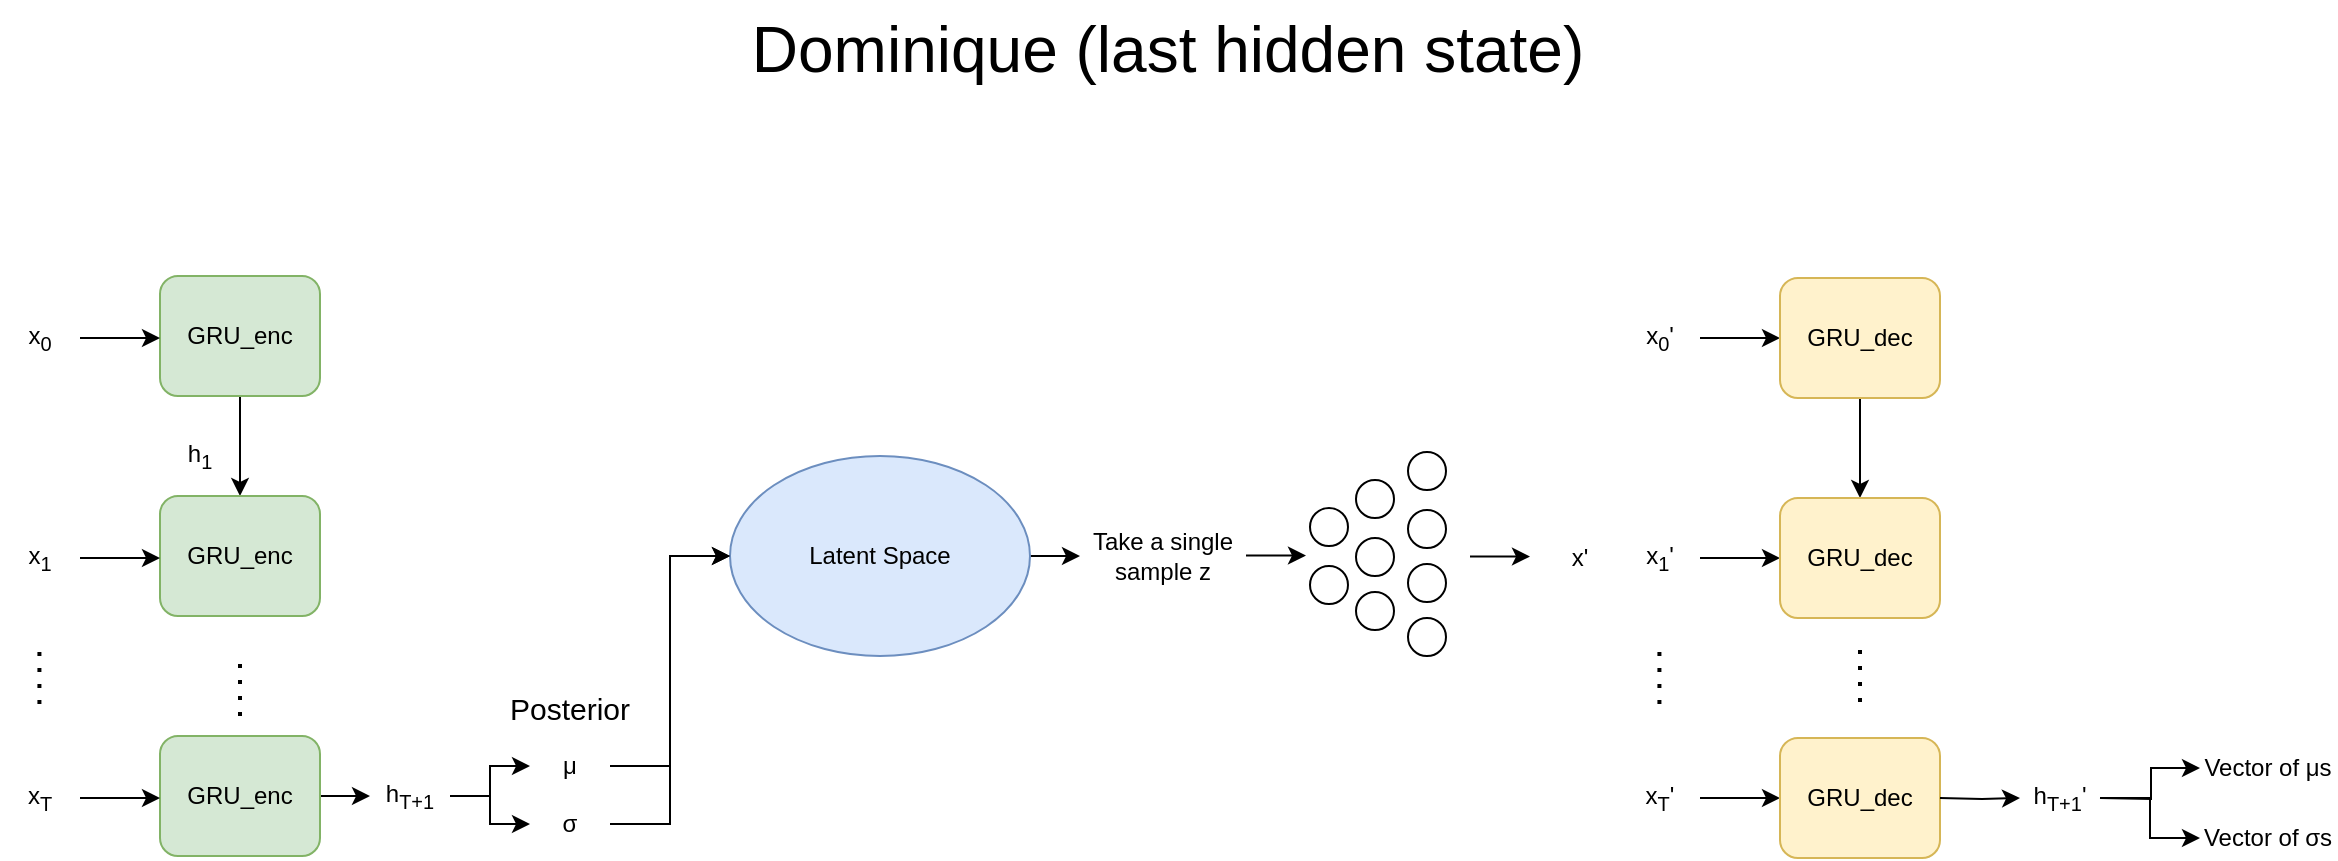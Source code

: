 <mxfile version="14.6.7" type="device"><diagram id="DZ8NXuXy_GfrIPUwnaeM" name="Page-1"><mxGraphModel dx="1673" dy="916" grid="1" gridSize="10" guides="1" tooltips="1" connect="1" arrows="1" fold="1" page="1" pageScale="1" pageWidth="1169" pageHeight="827" math="0" shadow="0"><root><mxCell id="0"/><mxCell id="1" parent="0"/><mxCell id="oNLBXndo9JrF9wz1wPDk-12" value="" style="edgeStyle=orthogonalEdgeStyle;rounded=0;orthogonalLoop=1;jettySize=auto;html=1;" edge="1" parent="1" source="oNLBXndo9JrF9wz1wPDk-1" target="oNLBXndo9JrF9wz1wPDk-2"><mxGeometry relative="1" as="geometry"/></mxCell><mxCell id="oNLBXndo9JrF9wz1wPDk-1" value="GRU_enc" style="rounded=1;whiteSpace=wrap;html=1;fillColor=#d5e8d4;strokeColor=#82b366;" vertex="1" parent="1"><mxGeometry x="81" y="268" width="80" height="60" as="geometry"/></mxCell><mxCell id="oNLBXndo9JrF9wz1wPDk-2" value="GRU_enc" style="rounded=1;whiteSpace=wrap;html=1;fillColor=#d5e8d4;strokeColor=#82b366;" vertex="1" parent="1"><mxGeometry x="81" y="378" width="80" height="60" as="geometry"/></mxCell><mxCell id="oNLBXndo9JrF9wz1wPDk-87" value="" style="edgeStyle=orthogonalEdgeStyle;rounded=0;orthogonalLoop=1;jettySize=auto;html=1;" edge="1" parent="1" source="oNLBXndo9JrF9wz1wPDk-3" target="oNLBXndo9JrF9wz1wPDk-21"><mxGeometry relative="1" as="geometry"/></mxCell><mxCell id="oNLBXndo9JrF9wz1wPDk-3" value="GRU_enc" style="rounded=1;whiteSpace=wrap;html=1;fillColor=#d5e8d4;strokeColor=#82b366;" vertex="1" parent="1"><mxGeometry x="81" y="498" width="80" height="60" as="geometry"/></mxCell><mxCell id="oNLBXndo9JrF9wz1wPDk-6" value="" style="edgeStyle=orthogonalEdgeStyle;rounded=0;orthogonalLoop=1;jettySize=auto;html=1;" edge="1" parent="1" source="oNLBXndo9JrF9wz1wPDk-5"><mxGeometry relative="1" as="geometry"><mxPoint x="891" y="299" as="targetPoint"/></mxGeometry></mxCell><mxCell id="oNLBXndo9JrF9wz1wPDk-5" value="x&lt;sub&gt;0&lt;/sub&gt;'" style="text;html=1;strokeColor=none;fillColor=none;align=center;verticalAlign=middle;whiteSpace=wrap;rounded=0;" vertex="1" parent="1"><mxGeometry x="811" y="289" width="40" height="20" as="geometry"/></mxCell><mxCell id="oNLBXndo9JrF9wz1wPDk-7" value="" style="edgeStyle=orthogonalEdgeStyle;rounded=0;orthogonalLoop=1;jettySize=auto;html=1;" edge="1" source="oNLBXndo9JrF9wz1wPDk-8" parent="1"><mxGeometry relative="1" as="geometry"><mxPoint x="891" y="409" as="targetPoint"/></mxGeometry></mxCell><mxCell id="oNLBXndo9JrF9wz1wPDk-8" value="x&lt;sub&gt;1&lt;/sub&gt;'" style="text;html=1;strokeColor=none;fillColor=none;align=center;verticalAlign=middle;whiteSpace=wrap;rounded=0;" vertex="1" parent="1"><mxGeometry x="811" y="399" width="40" height="20" as="geometry"/></mxCell><mxCell id="oNLBXndo9JrF9wz1wPDk-9" value="" style="edgeStyle=orthogonalEdgeStyle;rounded=0;orthogonalLoop=1;jettySize=auto;html=1;" edge="1" source="oNLBXndo9JrF9wz1wPDk-10" parent="1"><mxGeometry relative="1" as="geometry"><mxPoint x="891" y="529" as="targetPoint"/></mxGeometry></mxCell><mxCell id="oNLBXndo9JrF9wz1wPDk-10" value="x&lt;sub&gt;T&lt;/sub&gt;'" style="text;html=1;strokeColor=none;fillColor=none;align=center;verticalAlign=middle;whiteSpace=wrap;rounded=0;" vertex="1" parent="1"><mxGeometry x="811" y="519" width="40" height="20" as="geometry"/></mxCell><mxCell id="oNLBXndo9JrF9wz1wPDk-16" value="h&lt;sub&gt;1&lt;/sub&gt;" style="text;html=1;strokeColor=none;fillColor=none;align=center;verticalAlign=middle;whiteSpace=wrap;rounded=0;" vertex="1" parent="1"><mxGeometry x="81" y="348" width="40" height="20" as="geometry"/></mxCell><mxCell id="oNLBXndo9JrF9wz1wPDk-17" value="" style="endArrow=none;dashed=1;html=1;dashPattern=1 3;strokeWidth=2;" edge="1" parent="1"><mxGeometry width="50" height="50" relative="1" as="geometry"><mxPoint x="121" y="488" as="sourcePoint"/><mxPoint x="121" y="458" as="targetPoint"/></mxGeometry></mxCell><mxCell id="oNLBXndo9JrF9wz1wPDk-112" value="" style="edgeStyle=orthogonalEdgeStyle;rounded=0;orthogonalLoop=1;jettySize=auto;html=1;" edge="1" parent="1" source="oNLBXndo9JrF9wz1wPDk-18" target="oNLBXndo9JrF9wz1wPDk-37"><mxGeometry relative="1" as="geometry"/></mxCell><mxCell id="oNLBXndo9JrF9wz1wPDk-18" value="Latent Space" style="ellipse;whiteSpace=wrap;html=1;fillColor=#dae8fc;strokeColor=#6c8ebf;" vertex="1" parent="1"><mxGeometry x="366" y="358" width="150" height="100" as="geometry"/></mxCell><mxCell id="oNLBXndo9JrF9wz1wPDk-20" value="" style="endArrow=none;dashed=1;html=1;dashPattern=1 3;strokeWidth=2;" edge="1" parent="1"><mxGeometry width="50" height="50" relative="1" as="geometry"><mxPoint x="830.71" y="482" as="sourcePoint"/><mxPoint x="830.71" y="452" as="targetPoint"/></mxGeometry></mxCell><mxCell id="oNLBXndo9JrF9wz1wPDk-90" style="edgeStyle=orthogonalEdgeStyle;rounded=0;orthogonalLoop=1;jettySize=auto;html=1;entryX=0;entryY=0.5;entryDx=0;entryDy=0;" edge="1" parent="1" source="oNLBXndo9JrF9wz1wPDk-21" target="oNLBXndo9JrF9wz1wPDk-88"><mxGeometry relative="1" as="geometry"/></mxCell><mxCell id="oNLBXndo9JrF9wz1wPDk-91" style="edgeStyle=orthogonalEdgeStyle;rounded=0;orthogonalLoop=1;jettySize=auto;html=1;exitX=1;exitY=0.5;exitDx=0;exitDy=0;entryX=0;entryY=0.5;entryDx=0;entryDy=0;" edge="1" parent="1" source="oNLBXndo9JrF9wz1wPDk-21" target="oNLBXndo9JrF9wz1wPDk-89"><mxGeometry relative="1" as="geometry"/></mxCell><mxCell id="oNLBXndo9JrF9wz1wPDk-21" value="h&lt;sub&gt;T+1&lt;/sub&gt;" style="text;html=1;strokeColor=none;fillColor=none;align=center;verticalAlign=middle;whiteSpace=wrap;rounded=0;" vertex="1" parent="1"><mxGeometry x="186" y="518" width="40" height="20" as="geometry"/></mxCell><mxCell id="oNLBXndo9JrF9wz1wPDk-121" value="" style="edgeStyle=orthogonalEdgeStyle;rounded=0;orthogonalLoop=1;jettySize=auto;html=1;" edge="1" parent="1" source="oNLBXndo9JrF9wz1wPDk-22" target="oNLBXndo9JrF9wz1wPDk-23"><mxGeometry relative="1" as="geometry"/></mxCell><mxCell id="oNLBXndo9JrF9wz1wPDk-22" value="GRU_dec" style="rounded=1;whiteSpace=wrap;html=1;fillColor=#fff2cc;strokeColor=#d6b656;" vertex="1" parent="1"><mxGeometry x="891" y="269" width="80" height="60" as="geometry"/></mxCell><mxCell id="oNLBXndo9JrF9wz1wPDk-23" value="GRU_dec" style="rounded=1;whiteSpace=wrap;html=1;fillColor=#fff2cc;strokeColor=#d6b656;" vertex="1" parent="1"><mxGeometry x="891" y="379" width="80" height="60" as="geometry"/></mxCell><mxCell id="oNLBXndo9JrF9wz1wPDk-24" value="GRU_dec" style="rounded=1;whiteSpace=wrap;html=1;fillColor=#fff2cc;strokeColor=#d6b656;" vertex="1" parent="1"><mxGeometry x="891" y="499" width="80" height="60" as="geometry"/></mxCell><mxCell id="oNLBXndo9JrF9wz1wPDk-37" value="&lt;div&gt;Take a single sample z&lt;br&gt;&lt;/div&gt;" style="text;html=1;strokeColor=none;fillColor=none;align=center;verticalAlign=middle;whiteSpace=wrap;rounded=0;" vertex="1" parent="1"><mxGeometry x="541" y="390" width="83" height="36" as="geometry"/></mxCell><mxCell id="oNLBXndo9JrF9wz1wPDk-69" style="edgeStyle=orthogonalEdgeStyle;rounded=0;orthogonalLoop=1;jettySize=auto;html=1;exitX=1;exitY=0.5;exitDx=0;exitDy=0;entryX=0;entryY=0.5;entryDx=0;entryDy=0;" edge="1" target="oNLBXndo9JrF9wz1wPDk-71" parent="1"><mxGeometry relative="1" as="geometry"><mxPoint x="971" y="529" as="sourcePoint"/></mxGeometry></mxCell><mxCell id="oNLBXndo9JrF9wz1wPDk-124" style="edgeStyle=orthogonalEdgeStyle;rounded=0;orthogonalLoop=1;jettySize=auto;html=1;entryX=0;entryY=0.5;entryDx=0;entryDy=0;" edge="1" parent="1" source="oNLBXndo9JrF9wz1wPDk-71" target="oNLBXndo9JrF9wz1wPDk-122"><mxGeometry relative="1" as="geometry"/></mxCell><mxCell id="oNLBXndo9JrF9wz1wPDk-71" value="h&lt;sub&gt;T+1&lt;/sub&gt;'" style="text;html=1;strokeColor=none;fillColor=none;align=center;verticalAlign=middle;whiteSpace=wrap;rounded=0;" vertex="1" parent="1"><mxGeometry x="1011" y="519" width="40" height="20" as="geometry"/></mxCell><mxCell id="oNLBXndo9JrF9wz1wPDk-75" value="" style="endArrow=none;dashed=1;html=1;dashPattern=1 3;strokeWidth=2;" edge="1" parent="1"><mxGeometry width="50" height="50" relative="1" as="geometry"><mxPoint x="931" y="481" as="sourcePoint"/><mxPoint x="931" y="451" as="targetPoint"/></mxGeometry></mxCell><mxCell id="oNLBXndo9JrF9wz1wPDk-86" value="&lt;font style=&quot;font-size: 32px&quot;&gt;Dominique (last hidden state)&lt;br&gt;&lt;/font&gt;" style="text;html=1;strokeColor=none;fillColor=none;align=center;verticalAlign=middle;whiteSpace=wrap;rounded=0;" vertex="1" parent="1"><mxGeometry x="290" y="130" width="590" height="50" as="geometry"/></mxCell><mxCell id="oNLBXndo9JrF9wz1wPDk-92" style="edgeStyle=orthogonalEdgeStyle;rounded=0;orthogonalLoop=1;jettySize=auto;html=1;exitX=1;exitY=0.5;exitDx=0;exitDy=0;entryX=0;entryY=0.5;entryDx=0;entryDy=0;" edge="1" parent="1" source="oNLBXndo9JrF9wz1wPDk-88" target="oNLBXndo9JrF9wz1wPDk-18"><mxGeometry relative="1" as="geometry"/></mxCell><mxCell id="oNLBXndo9JrF9wz1wPDk-88" value="μ" style="text;html=1;strokeColor=none;fillColor=none;align=center;verticalAlign=middle;whiteSpace=wrap;rounded=0;" vertex="1" parent="1"><mxGeometry x="266" y="503" width="40" height="20" as="geometry"/></mxCell><mxCell id="oNLBXndo9JrF9wz1wPDk-94" style="edgeStyle=orthogonalEdgeStyle;rounded=0;orthogonalLoop=1;jettySize=auto;html=1;entryX=0;entryY=0.5;entryDx=0;entryDy=0;" edge="1" parent="1" source="oNLBXndo9JrF9wz1wPDk-89" target="oNLBXndo9JrF9wz1wPDk-18"><mxGeometry relative="1" as="geometry"/></mxCell><mxCell id="oNLBXndo9JrF9wz1wPDk-89" value="σ" style="text;html=1;strokeColor=none;fillColor=none;align=center;verticalAlign=middle;whiteSpace=wrap;rounded=0;" vertex="1" parent="1"><mxGeometry x="266" y="532" width="40" height="20" as="geometry"/></mxCell><mxCell id="oNLBXndo9JrF9wz1wPDk-95" value="&lt;font style=&quot;font-size: 15px&quot;&gt;Posterior&lt;/font&gt;" style="text;html=1;strokeColor=none;fillColor=none;align=center;verticalAlign=middle;whiteSpace=wrap;rounded=0;" vertex="1" parent="1"><mxGeometry x="266" y="474" width="40" height="20" as="geometry"/></mxCell><mxCell id="oNLBXndo9JrF9wz1wPDk-106" style="edgeStyle=orthogonalEdgeStyle;rounded=0;orthogonalLoop=1;jettySize=auto;html=1;entryX=0;entryY=0.5;entryDx=0;entryDy=0;" edge="1" target="oNLBXndo9JrF9wz1wPDk-108" parent="1"><mxGeometry relative="1" as="geometry"><mxPoint x="1051" y="529.034" as="sourcePoint"/></mxGeometry></mxCell><mxCell id="oNLBXndo9JrF9wz1wPDk-108" value="Vector of μs" style="text;html=1;strokeColor=none;fillColor=none;align=center;verticalAlign=middle;whiteSpace=wrap;rounded=0;" vertex="1" parent="1"><mxGeometry x="1101" y="504" width="68" height="20" as="geometry"/></mxCell><mxCell id="oNLBXndo9JrF9wz1wPDk-122" value="Vector of σs" style="text;html=1;strokeColor=none;fillColor=none;align=center;verticalAlign=middle;whiteSpace=wrap;rounded=0;" vertex="1" parent="1"><mxGeometry x="1101" y="539" width="68" height="20" as="geometry"/></mxCell><mxCell id="oNLBXndo9JrF9wz1wPDk-127" value="" style="ellipse;whiteSpace=wrap;html=1;aspect=fixed;" vertex="1" parent="1"><mxGeometry x="656" y="384" width="19" height="19" as="geometry"/></mxCell><mxCell id="oNLBXndo9JrF9wz1wPDk-128" value="" style="ellipse;whiteSpace=wrap;html=1;aspect=fixed;" vertex="1" parent="1"><mxGeometry x="656" y="413" width="19" height="19" as="geometry"/></mxCell><mxCell id="oNLBXndo9JrF9wz1wPDk-129" value="" style="ellipse;whiteSpace=wrap;html=1;aspect=fixed;" vertex="1" parent="1"><mxGeometry x="679" y="370" width="19" height="19" as="geometry"/></mxCell><mxCell id="oNLBXndo9JrF9wz1wPDk-130" value="" style="ellipse;whiteSpace=wrap;html=1;aspect=fixed;" vertex="1" parent="1"><mxGeometry x="679" y="399" width="19" height="19" as="geometry"/></mxCell><mxCell id="oNLBXndo9JrF9wz1wPDk-131" value="" style="ellipse;whiteSpace=wrap;html=1;aspect=fixed;" vertex="1" parent="1"><mxGeometry x="679" y="426" width="19" height="19" as="geometry"/></mxCell><mxCell id="oNLBXndo9JrF9wz1wPDk-132" value="" style="ellipse;whiteSpace=wrap;html=1;aspect=fixed;" vertex="1" parent="1"><mxGeometry x="705" y="356" width="19" height="19" as="geometry"/></mxCell><mxCell id="oNLBXndo9JrF9wz1wPDk-133" value="" style="ellipse;whiteSpace=wrap;html=1;aspect=fixed;" vertex="1" parent="1"><mxGeometry x="705" y="385" width="19" height="19" as="geometry"/></mxCell><mxCell id="oNLBXndo9JrF9wz1wPDk-134" value="" style="ellipse;whiteSpace=wrap;html=1;aspect=fixed;" vertex="1" parent="1"><mxGeometry x="705" y="412" width="19" height="19" as="geometry"/></mxCell><mxCell id="oNLBXndo9JrF9wz1wPDk-135" value="" style="ellipse;whiteSpace=wrap;html=1;aspect=fixed;" vertex="1" parent="1"><mxGeometry x="705" y="439" width="19" height="19" as="geometry"/></mxCell><mxCell id="oNLBXndo9JrF9wz1wPDk-136" value="" style="endArrow=classic;html=1;" edge="1" parent="1"><mxGeometry width="50" height="50" relative="1" as="geometry"><mxPoint x="624" y="407.76" as="sourcePoint"/><mxPoint x="654" y="407.76" as="targetPoint"/></mxGeometry></mxCell><mxCell id="oNLBXndo9JrF9wz1wPDk-138" value="" style="endArrow=classic;html=1;" edge="1" parent="1"><mxGeometry width="50" height="50" relative="1" as="geometry"><mxPoint x="736" y="408.26" as="sourcePoint"/><mxPoint x="766" y="408.26" as="targetPoint"/></mxGeometry></mxCell><mxCell id="oNLBXndo9JrF9wz1wPDk-139" value="x'" style="text;html=1;strokeColor=none;fillColor=none;align=center;verticalAlign=middle;whiteSpace=wrap;rounded=0;" vertex="1" parent="1"><mxGeometry x="771" y="398.5" width="40" height="20" as="geometry"/></mxCell><mxCell id="oNLBXndo9JrF9wz1wPDk-140" value="" style="edgeStyle=orthogonalEdgeStyle;rounded=0;orthogonalLoop=1;jettySize=auto;html=1;" edge="1" parent="1" source="oNLBXndo9JrF9wz1wPDk-141"><mxGeometry relative="1" as="geometry"><mxPoint x="81.0" y="299" as="targetPoint"/></mxGeometry></mxCell><mxCell id="oNLBXndo9JrF9wz1wPDk-141" value="x&lt;sub&gt;0&lt;/sub&gt;" style="text;html=1;strokeColor=none;fillColor=none;align=center;verticalAlign=middle;whiteSpace=wrap;rounded=0;" vertex="1" parent="1"><mxGeometry x="1" y="289" width="40" height="20" as="geometry"/></mxCell><mxCell id="oNLBXndo9JrF9wz1wPDk-142" value="" style="edgeStyle=orthogonalEdgeStyle;rounded=0;orthogonalLoop=1;jettySize=auto;html=1;" edge="1" parent="1" source="oNLBXndo9JrF9wz1wPDk-143"><mxGeometry relative="1" as="geometry"><mxPoint x="81.0" y="409" as="targetPoint"/></mxGeometry></mxCell><mxCell id="oNLBXndo9JrF9wz1wPDk-143" value="x&lt;sub&gt;1&lt;/sub&gt;" style="text;html=1;strokeColor=none;fillColor=none;align=center;verticalAlign=middle;whiteSpace=wrap;rounded=0;" vertex="1" parent="1"><mxGeometry x="1" y="399" width="40" height="20" as="geometry"/></mxCell><mxCell id="oNLBXndo9JrF9wz1wPDk-144" value="" style="edgeStyle=orthogonalEdgeStyle;rounded=0;orthogonalLoop=1;jettySize=auto;html=1;" edge="1" parent="1" source="oNLBXndo9JrF9wz1wPDk-145"><mxGeometry relative="1" as="geometry"><mxPoint x="81.0" y="529" as="targetPoint"/></mxGeometry></mxCell><mxCell id="oNLBXndo9JrF9wz1wPDk-145" value="x&lt;sub&gt;T&lt;/sub&gt;" style="text;html=1;strokeColor=none;fillColor=none;align=center;verticalAlign=middle;whiteSpace=wrap;rounded=0;" vertex="1" parent="1"><mxGeometry x="1" y="519" width="40" height="20" as="geometry"/></mxCell><mxCell id="oNLBXndo9JrF9wz1wPDk-146" value="" style="endArrow=none;dashed=1;html=1;dashPattern=1 3;strokeWidth=2;" edge="1" parent="1"><mxGeometry width="50" height="50" relative="1" as="geometry"><mxPoint x="20.71" y="482.0" as="sourcePoint"/><mxPoint x="20.71" y="452.0" as="targetPoint"/></mxGeometry></mxCell></root></mxGraphModel></diagram></mxfile>